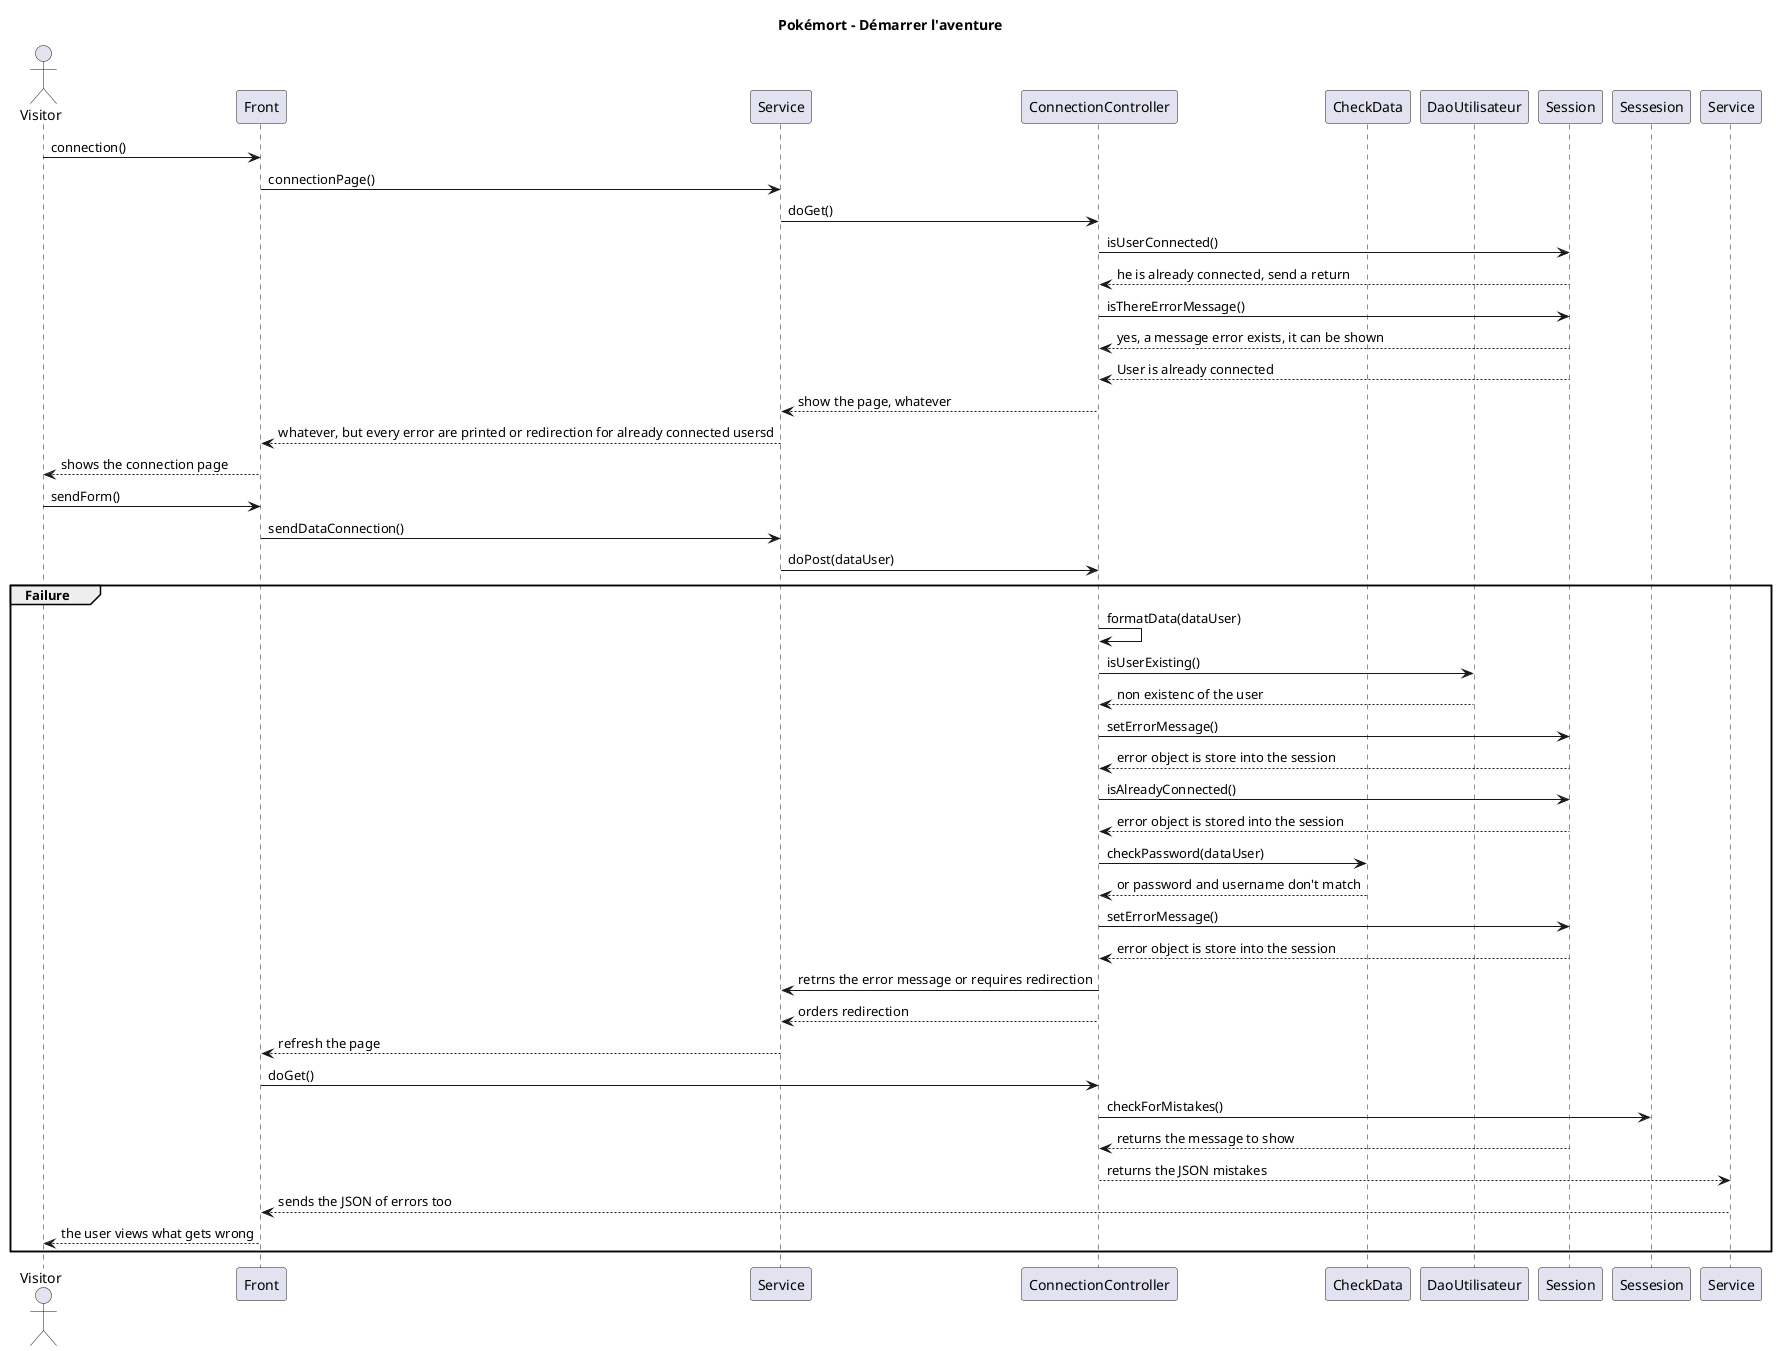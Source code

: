 @startuml
title Pokémort - Démarrer l'aventure

actor Visitor
participant "Front" as Front
participant "Service" as ServiceUtilisateur

participant "ConnectionController" as UtilisateurCtrl

participant "CheckData" as CheckData
participant "DaoUtilisateur" as DaoUtilisateur


Visitor -> Front : connection()
Front -> ServiceUtilisateur : connectionPage()
ServiceUtilisateur -> UtilisateurCtrl : doGet()
UtilisateurCtrl -> Session : isUserConnected()
Session --> UtilisateurCtrl : he is already connected, send a return
UtilisateurCtrl -> Session : isThereErrorMessage()
Session --> UtilisateurCtrl : yes, a message error exists, it can be shown
Session --> UtilisateurCtrl : User is already connected
UtilisateurCtrl --> ServiceUtilisateur : show the page, whatever
ServiceUtilisateur --> Front : whatever, but every error are printed or redirection for already connected usersd
Front --> Visitor : shows the connection page
Visitor -> Front : sendForm()
Front -> ServiceUtilisateur : sendDataConnection()
ServiceUtilisateur -> UtilisateurCtrl : doPost(dataUser)
group Failure
UtilisateurCtrl -> UtilisateurCtrl : formatData(dataUser)
UtilisateurCtrl -> DaoUtilisateur : isUserExisting()
DaoUtilisateur --> UtilisateurCtrl : non existenc of the user
UtilisateurCtrl -> Session : setErrorMessage()
Session --> UtilisateurCtrl : error object is store into the session 
UtilisateurCtrl -> Session : isAlreadyConnected()
Session --> UtilisateurCtrl : error object is stored into the session
UtilisateurCtrl -> CheckData : checkPassword(dataUser)
CheckData --> UtilisateurCtrl : or password and username don't match
UtilisateurCtrl -> Session : setErrorMessage()
Session --> UtilisateurCtrl : error object is store into the session 
UtilisateurCtrl -> ServiceUtilisateur : retrns the error message or requires redirection
UtilisateurCtrl --> ServiceUtilisateur : orders redirection
ServiceUtilisateur --> Front : refresh the page
Front -> UtilisateurCtrl : doGet()
UtilisateurCtrl -> Sessesion : checkForMistakes()
Session --> UtilisateurCtrl : returns the message to show
UtilisateurCtrl  --> Service : returns the JSON mistakes
Service --> Front : sends the JSON of errors too 
Front --> Visitor : the user views what gets wrong

end
@enduml

